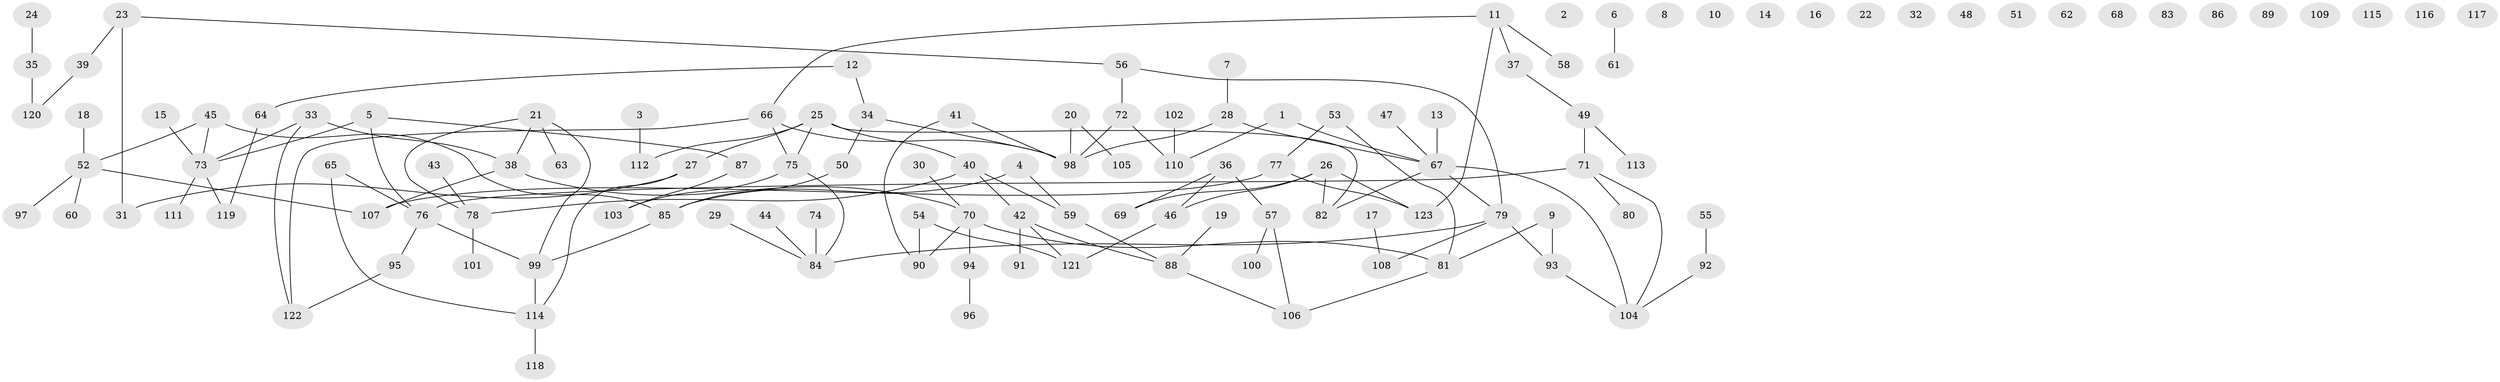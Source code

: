// Generated by graph-tools (version 1.1) at 2025/25/03/09/25 03:25:22]
// undirected, 123 vertices, 133 edges
graph export_dot {
graph [start="1"]
  node [color=gray90,style=filled];
  1;
  2;
  3;
  4;
  5;
  6;
  7;
  8;
  9;
  10;
  11;
  12;
  13;
  14;
  15;
  16;
  17;
  18;
  19;
  20;
  21;
  22;
  23;
  24;
  25;
  26;
  27;
  28;
  29;
  30;
  31;
  32;
  33;
  34;
  35;
  36;
  37;
  38;
  39;
  40;
  41;
  42;
  43;
  44;
  45;
  46;
  47;
  48;
  49;
  50;
  51;
  52;
  53;
  54;
  55;
  56;
  57;
  58;
  59;
  60;
  61;
  62;
  63;
  64;
  65;
  66;
  67;
  68;
  69;
  70;
  71;
  72;
  73;
  74;
  75;
  76;
  77;
  78;
  79;
  80;
  81;
  82;
  83;
  84;
  85;
  86;
  87;
  88;
  89;
  90;
  91;
  92;
  93;
  94;
  95;
  96;
  97;
  98;
  99;
  100;
  101;
  102;
  103;
  104;
  105;
  106;
  107;
  108;
  109;
  110;
  111;
  112;
  113;
  114;
  115;
  116;
  117;
  118;
  119;
  120;
  121;
  122;
  123;
  1 -- 67;
  1 -- 110;
  3 -- 112;
  4 -- 59;
  4 -- 85;
  5 -- 73;
  5 -- 76;
  5 -- 87;
  6 -- 61;
  7 -- 28;
  9 -- 81;
  9 -- 93;
  11 -- 37;
  11 -- 58;
  11 -- 66;
  11 -- 123;
  12 -- 34;
  12 -- 64;
  13 -- 67;
  15 -- 73;
  17 -- 108;
  18 -- 52;
  19 -- 88;
  20 -- 98;
  20 -- 105;
  21 -- 38;
  21 -- 63;
  21 -- 78;
  21 -- 99;
  23 -- 31;
  23 -- 39;
  23 -- 56;
  24 -- 35;
  25 -- 27;
  25 -- 40;
  25 -- 75;
  25 -- 82;
  25 -- 112;
  26 -- 46;
  26 -- 69;
  26 -- 82;
  26 -- 123;
  27 -- 31;
  27 -- 114;
  28 -- 67;
  28 -- 98;
  29 -- 84;
  30 -- 70;
  33 -- 38;
  33 -- 73;
  33 -- 122;
  34 -- 50;
  34 -- 98;
  35 -- 120;
  36 -- 46;
  36 -- 57;
  36 -- 69;
  37 -- 49;
  38 -- 70;
  38 -- 107;
  39 -- 120;
  40 -- 42;
  40 -- 59;
  40 -- 78;
  41 -- 90;
  41 -- 98;
  42 -- 88;
  42 -- 91;
  42 -- 121;
  43 -- 78;
  44 -- 84;
  45 -- 52;
  45 -- 73;
  45 -- 85;
  46 -- 121;
  47 -- 67;
  49 -- 71;
  49 -- 113;
  50 -- 85;
  52 -- 60;
  52 -- 97;
  52 -- 107;
  53 -- 77;
  53 -- 81;
  54 -- 90;
  54 -- 121;
  55 -- 92;
  56 -- 72;
  56 -- 79;
  57 -- 100;
  57 -- 106;
  59 -- 88;
  64 -- 119;
  65 -- 76;
  65 -- 114;
  66 -- 75;
  66 -- 98;
  66 -- 122;
  67 -- 79;
  67 -- 82;
  67 -- 104;
  70 -- 81;
  70 -- 90;
  70 -- 94;
  71 -- 76;
  71 -- 80;
  71 -- 104;
  72 -- 98;
  72 -- 110;
  73 -- 111;
  73 -- 119;
  74 -- 84;
  75 -- 84;
  75 -- 103;
  76 -- 95;
  76 -- 99;
  77 -- 107;
  77 -- 123;
  78 -- 101;
  79 -- 84;
  79 -- 93;
  79 -- 108;
  81 -- 106;
  85 -- 99;
  87 -- 103;
  88 -- 106;
  92 -- 104;
  93 -- 104;
  94 -- 96;
  95 -- 122;
  99 -- 114;
  102 -- 110;
  114 -- 118;
}
